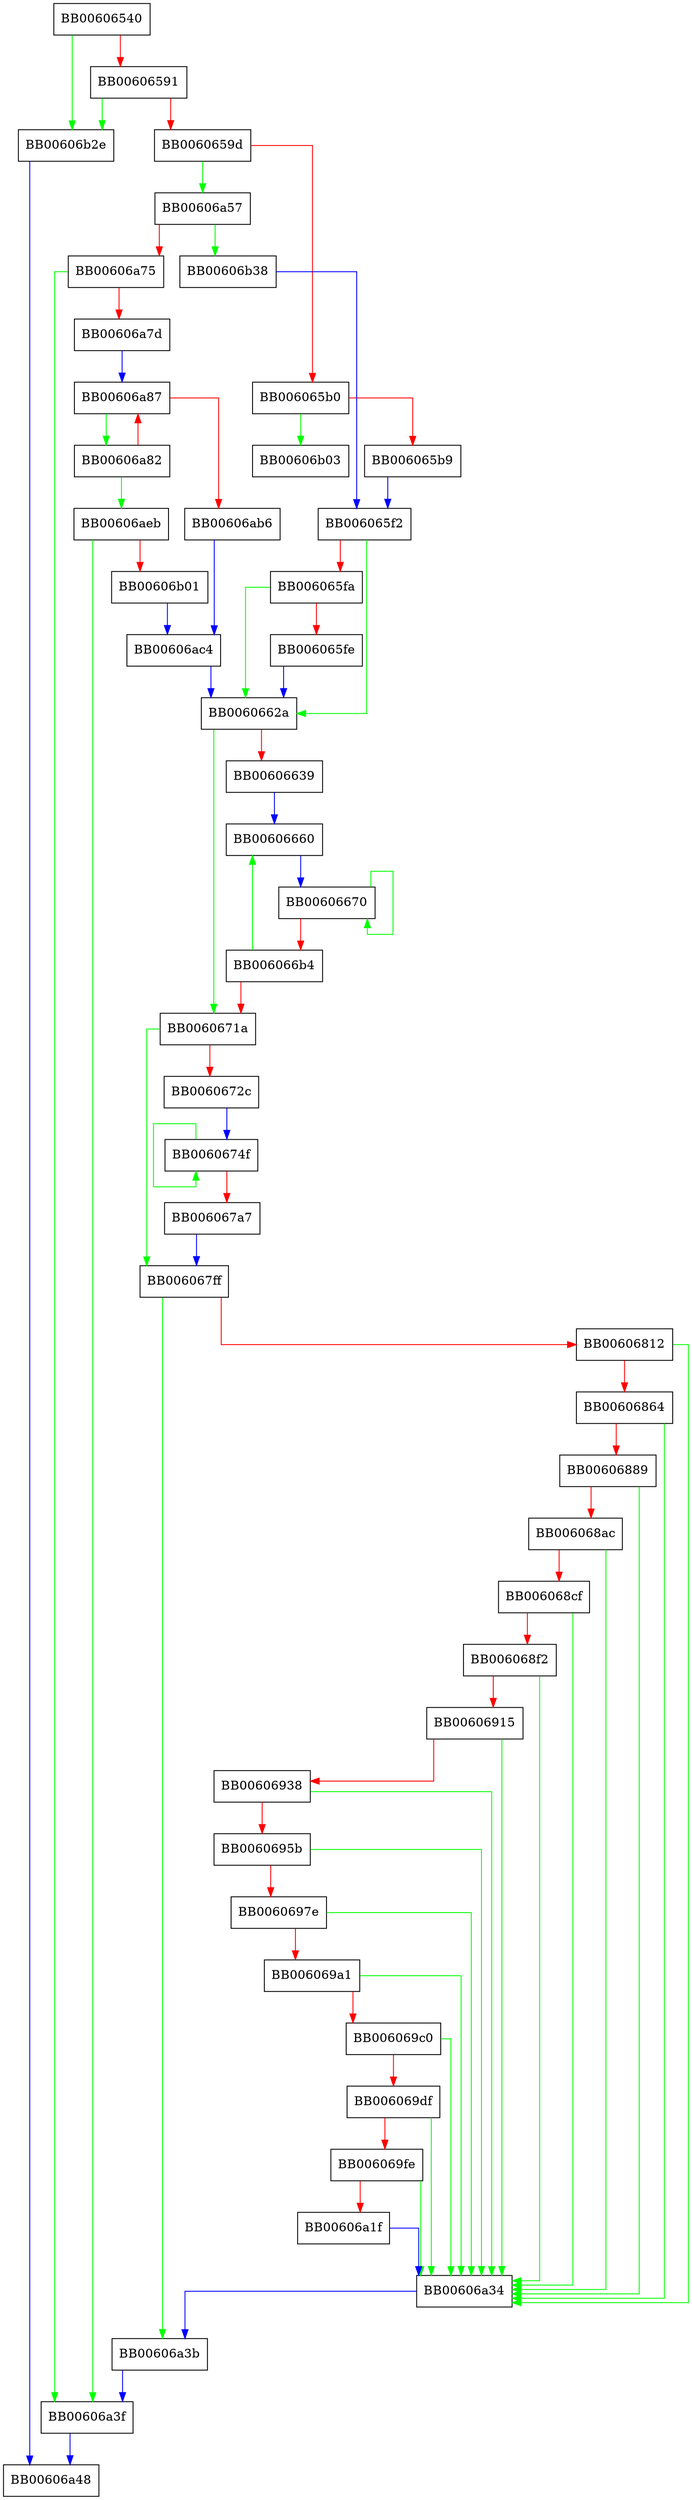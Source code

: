 digraph CRYPTO_gcm128_encrypt {
  node [shape="box"];
  graph [splines=ortho];
  BB00606540 -> BB00606b2e [color="green"];
  BB00606540 -> BB00606591 [color="red"];
  BB00606591 -> BB00606b2e [color="green"];
  BB00606591 -> BB0060659d [color="red"];
  BB0060659d -> BB00606a57 [color="green"];
  BB0060659d -> BB006065b0 [color="red"];
  BB006065b0 -> BB00606b03 [color="green"];
  BB006065b0 -> BB006065b9 [color="red"];
  BB006065b9 -> BB006065f2 [color="blue"];
  BB006065f2 -> BB0060662a [color="green"];
  BB006065f2 -> BB006065fa [color="red"];
  BB006065fa -> BB0060662a [color="green"];
  BB006065fa -> BB006065fe [color="red"];
  BB006065fe -> BB0060662a [color="blue"];
  BB0060662a -> BB0060671a [color="green"];
  BB0060662a -> BB00606639 [color="red"];
  BB00606639 -> BB00606660 [color="blue"];
  BB00606660 -> BB00606670 [color="blue"];
  BB00606670 -> BB00606670 [color="green"];
  BB00606670 -> BB006066b4 [color="red"];
  BB006066b4 -> BB00606660 [color="green"];
  BB006066b4 -> BB0060671a [color="red"];
  BB0060671a -> BB006067ff [color="green"];
  BB0060671a -> BB0060672c [color="red"];
  BB0060672c -> BB0060674f [color="blue"];
  BB0060674f -> BB0060674f [color="green"];
  BB0060674f -> BB006067a7 [color="red"];
  BB006067a7 -> BB006067ff [color="blue"];
  BB006067ff -> BB00606a3b [color="green"];
  BB006067ff -> BB00606812 [color="red"];
  BB00606812 -> BB00606a34 [color="green"];
  BB00606812 -> BB00606864 [color="red"];
  BB00606864 -> BB00606a34 [color="green"];
  BB00606864 -> BB00606889 [color="red"];
  BB00606889 -> BB00606a34 [color="green"];
  BB00606889 -> BB006068ac [color="red"];
  BB006068ac -> BB00606a34 [color="green"];
  BB006068ac -> BB006068cf [color="red"];
  BB006068cf -> BB00606a34 [color="green"];
  BB006068cf -> BB006068f2 [color="red"];
  BB006068f2 -> BB00606a34 [color="green"];
  BB006068f2 -> BB00606915 [color="red"];
  BB00606915 -> BB00606a34 [color="green"];
  BB00606915 -> BB00606938 [color="red"];
  BB00606938 -> BB00606a34 [color="green"];
  BB00606938 -> BB0060695b [color="red"];
  BB0060695b -> BB00606a34 [color="green"];
  BB0060695b -> BB0060697e [color="red"];
  BB0060697e -> BB00606a34 [color="green"];
  BB0060697e -> BB006069a1 [color="red"];
  BB006069a1 -> BB00606a34 [color="green"];
  BB006069a1 -> BB006069c0 [color="red"];
  BB006069c0 -> BB00606a34 [color="green"];
  BB006069c0 -> BB006069df [color="red"];
  BB006069df -> BB00606a34 [color="green"];
  BB006069df -> BB006069fe [color="red"];
  BB006069fe -> BB00606a34 [color="green"];
  BB006069fe -> BB00606a1f [color="red"];
  BB00606a1f -> BB00606a34 [color="blue"];
  BB00606a34 -> BB00606a3b [color="blue"];
  BB00606a3b -> BB00606a3f [color="blue"];
  BB00606a3f -> BB00606a48 [color="blue"];
  BB00606a57 -> BB00606b38 [color="green"];
  BB00606a57 -> BB00606a75 [color="red"];
  BB00606a75 -> BB00606a3f [color="green"];
  BB00606a75 -> BB00606a7d [color="red"];
  BB00606a7d -> BB00606a87 [color="blue"];
  BB00606a82 -> BB00606aeb [color="green"];
  BB00606a82 -> BB00606a87 [color="red"];
  BB00606a87 -> BB00606a82 [color="green"];
  BB00606a87 -> BB00606ab6 [color="red"];
  BB00606ab6 -> BB00606ac4 [color="blue"];
  BB00606ac4 -> BB0060662a [color="blue"];
  BB00606aeb -> BB00606a3f [color="green"];
  BB00606aeb -> BB00606b01 [color="red"];
  BB00606b01 -> BB00606ac4 [color="blue"];
  BB00606b2e -> BB00606a48 [color="blue"];
  BB00606b38 -> BB006065f2 [color="blue"];
}